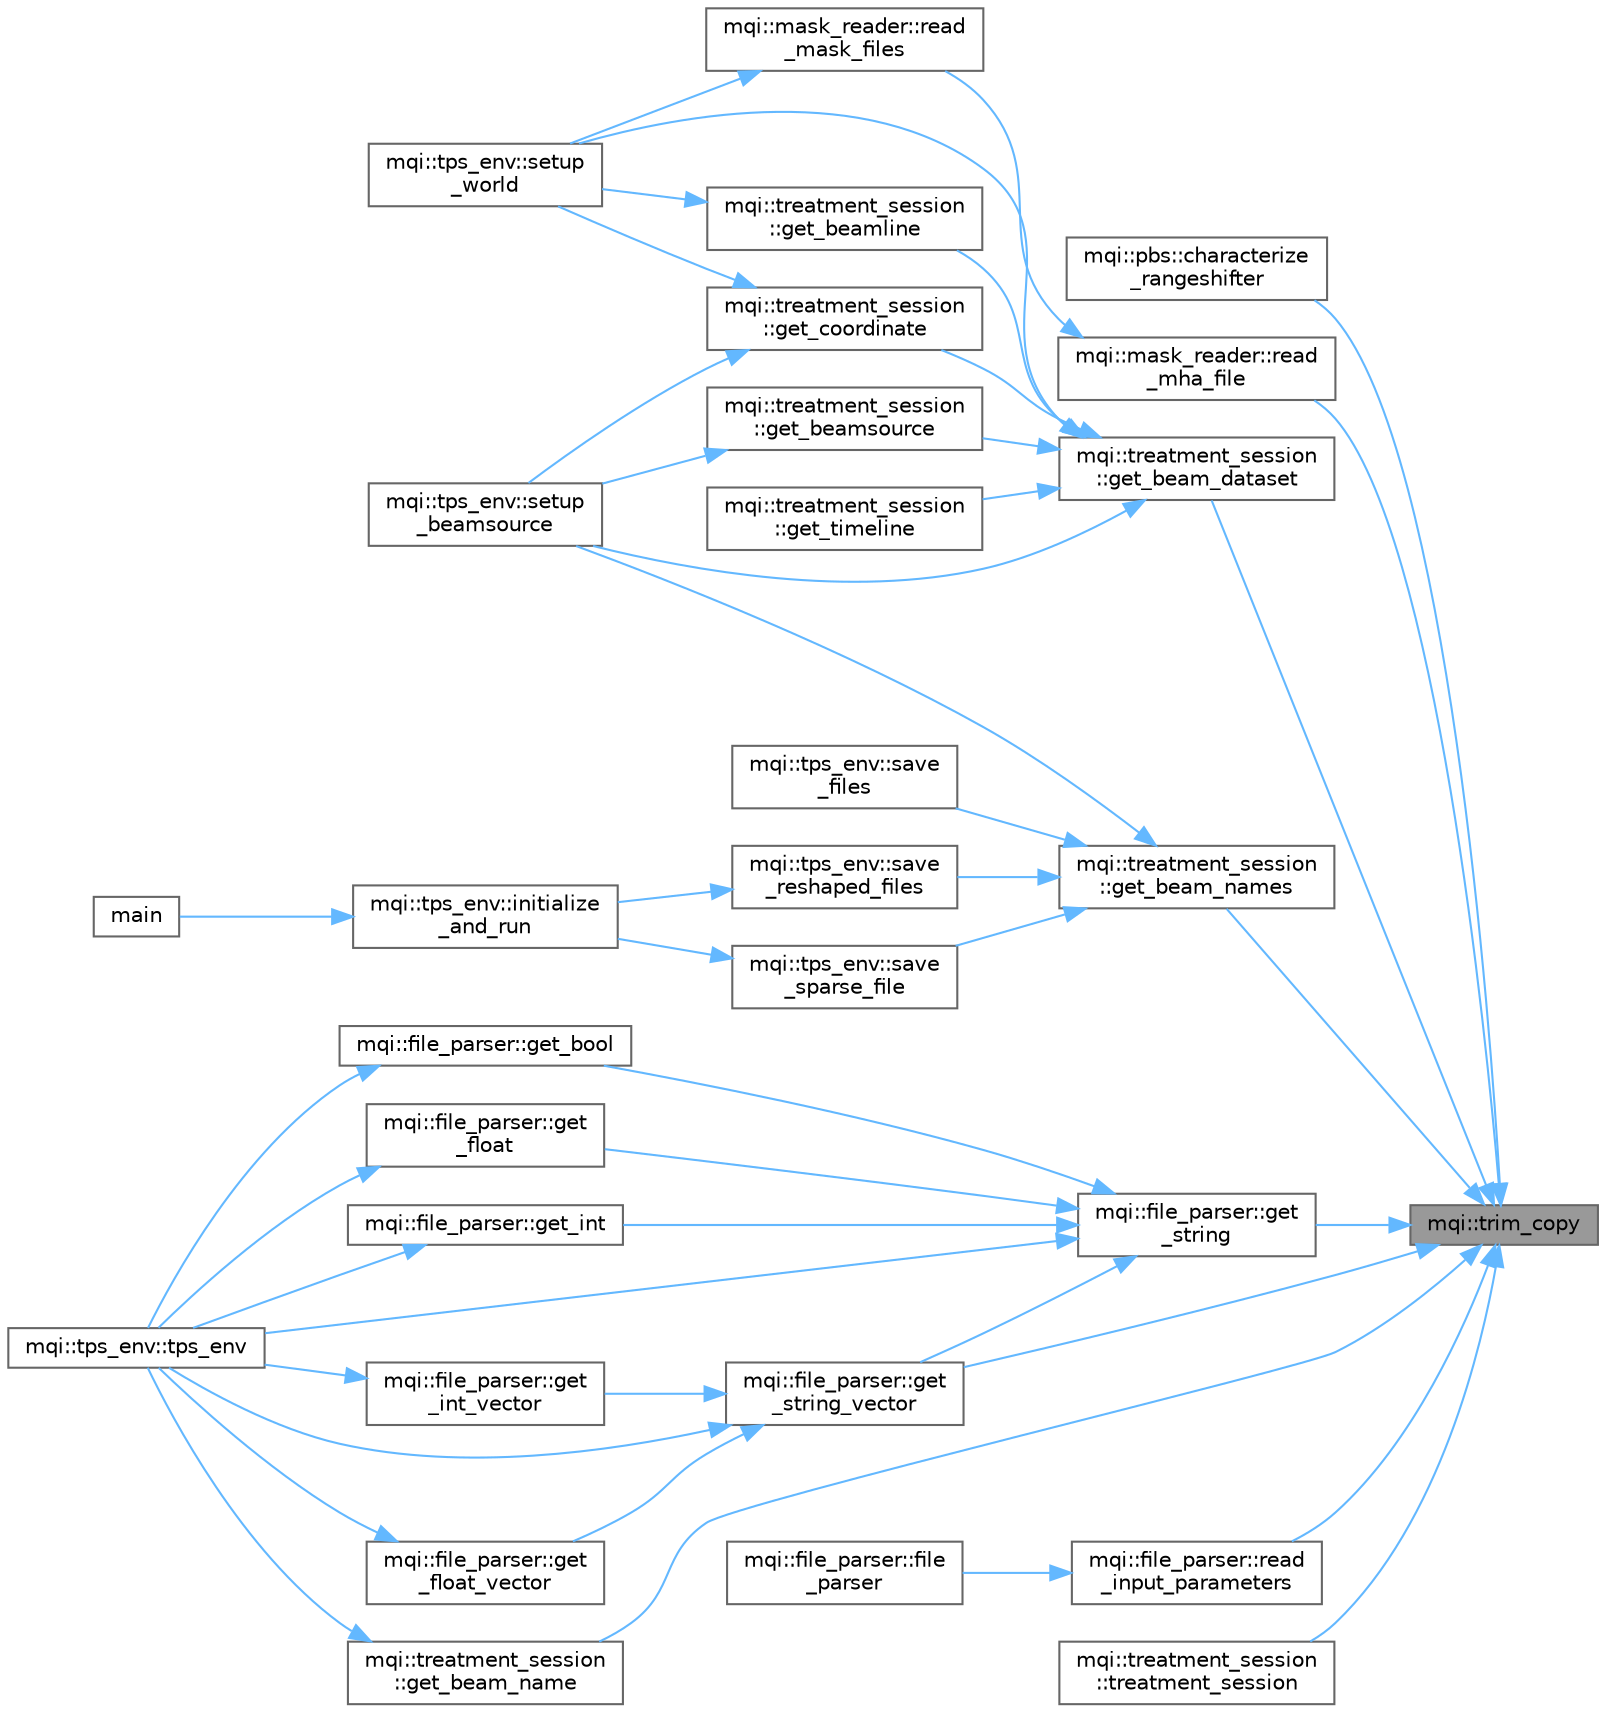 digraph "mqi::trim_copy"
{
 // LATEX_PDF_SIZE
  bgcolor="transparent";
  edge [fontname=Helvetica,fontsize=10,labelfontname=Helvetica,labelfontsize=10];
  node [fontname=Helvetica,fontsize=10,shape=box,height=0.2,width=0.4];
  rankdir="RL";
  Node1 [id="Node000001",label="mqi::trim_copy",height=0.2,width=0.4,color="gray40", fillcolor="grey60", style="filled", fontcolor="black",tooltip="Removes leading and trailing whitespace from a string."];
  Node1 -> Node2 [id="edge1_Node000001_Node000002",dir="back",color="steelblue1",style="solid",tooltip=" "];
  Node2 [id="Node000002",label="mqi::pbs::characterize\l_rangeshifter",height=0.2,width=0.4,color="grey40", fillcolor="white", style="filled",URL="$classmqi_1_1pbs.html#aa9c9d54975855ff6165721920e69a2f7",tooltip="Characterizes a range shifter based on DICOM data and machine geometry."];
  Node1 -> Node3 [id="edge2_Node000001_Node000003",dir="back",color="steelblue1",style="solid",tooltip=" "];
  Node3 [id="Node000003",label="mqi::treatment_session\l::get_beam_dataset",height=0.2,width=0.4,color="grey40", fillcolor="white", style="filled",URL="$classmqi_1_1treatment__session.html#a2a3b3abb857ef6671d488e5821ba8f91",tooltip="Retrieves the DICOM dataset for a beam given its name."];
  Node3 -> Node4 [id="edge3_Node000003_Node000004",dir="back",color="steelblue1",style="solid",tooltip=" "];
  Node4 [id="Node000004",label="mqi::treatment_session\l::get_beamline",height=0.2,width=0.4,color="grey40", fillcolor="white", style="filled",URL="$classmqi_1_1treatment__session.html#a901fd1a39674807e5a29421c94b64c3d",tooltip="Gets the beamline object for a specific beam."];
  Node4 -> Node5 [id="edge4_Node000004_Node000005",dir="back",color="steelblue1",style="solid",tooltip=" "];
  Node5 [id="Node000005",label="mqi::tps_env::setup\l_world",height=0.2,width=0.4,color="grey40", fillcolor="white", style="filled",URL="$classmqi_1_1tps__env.html#ad69ee252b1752210a67af91b124c0020",tooltip="Sets up the world geometry, including the patient geometry from CT data and beamline components."];
  Node3 -> Node6 [id="edge5_Node000003_Node000006",dir="back",color="steelblue1",style="solid",tooltip=" "];
  Node6 [id="Node000006",label="mqi::treatment_session\l::get_beamsource",height=0.2,width=0.4,color="grey40", fillcolor="white", style="filled",URL="$classmqi_1_1treatment__session.html#a6c810d02e0867886b8a1e46f7f8a33f4",tooltip="Gets the beam source object for a specific beam."];
  Node6 -> Node7 [id="edge6_Node000006_Node000007",dir="back",color="steelblue1",style="solid",tooltip=" "];
  Node7 [id="Node000007",label="mqi::tps_env::setup\l_beamsource",height=0.2,width=0.4,color="grey40", fillcolor="white", style="filled",URL="$classmqi_1_1tps__env.html#a800faab5c9831316564b5a20e19b0a72",tooltip="Sets up the particle beam source based on the treatment plan and log files."];
  Node3 -> Node8 [id="edge7_Node000003_Node000008",dir="back",color="steelblue1",style="solid",tooltip=" "];
  Node8 [id="Node000008",label="mqi::treatment_session\l::get_coordinate",height=0.2,width=0.4,color="grey40", fillcolor="white", style="filled",URL="$classmqi_1_1treatment__session.html#aa60104ac826f8d913b996bd9ec2690f8",tooltip="Gets the coordinate transformation object for a specific beam."];
  Node8 -> Node7 [id="edge8_Node000008_Node000007",dir="back",color="steelblue1",style="solid",tooltip=" "];
  Node8 -> Node5 [id="edge9_Node000008_Node000005",dir="back",color="steelblue1",style="solid",tooltip=" "];
  Node3 -> Node9 [id="edge10_Node000003_Node000009",dir="back",color="steelblue1",style="solid",tooltip=" "];
  Node9 [id="Node000009",label="mqi::treatment_session\l::get_timeline",height=0.2,width=0.4,color="grey40", fillcolor="white", style="filled",URL="$classmqi_1_1treatment__session.html#afba09f9861f7f11194b0b85a1e56a542",tooltip="Gets the timeline object for a specific beam."];
  Node3 -> Node7 [id="edge11_Node000003_Node000007",dir="back",color="steelblue1",style="solid",tooltip=" "];
  Node3 -> Node5 [id="edge12_Node000003_Node000005",dir="back",color="steelblue1",style="solid",tooltip=" "];
  Node1 -> Node10 [id="edge13_Node000001_Node000010",dir="back",color="steelblue1",style="solid",tooltip=" "];
  Node10 [id="Node000010",label="mqi::treatment_session\l::get_beam_name",height=0.2,width=0.4,color="grey40", fillcolor="white", style="filled",URL="$classmqi_1_1treatment__session.html#ad2dc422ddcde2d8264390d0571ba832b",tooltip="Retrieves the name of a beam given its number."];
  Node10 -> Node11 [id="edge14_Node000010_Node000011",dir="back",color="steelblue1",style="solid",tooltip=" "];
  Node11 [id="Node000011",label="mqi::tps_env::tps_env",height=0.2,width=0.4,color="grey40", fillcolor="white", style="filled",URL="$classmqi_1_1tps__env.html#a172c3492bce5f87e64dc91eae007029a",tooltip="Constructs a new tps_env object."];
  Node1 -> Node12 [id="edge15_Node000001_Node000012",dir="back",color="steelblue1",style="solid",tooltip=" "];
  Node12 [id="Node000012",label="mqi::treatment_session\l::get_beam_names",height=0.2,width=0.4,color="grey40", fillcolor="white", style="filled",URL="$classmqi_1_1treatment__session.html#ab34ece772cc061bfa0416479129787ab",tooltip="Retrieves a list of all beam names from the treatment plan."];
  Node12 -> Node13 [id="edge16_Node000012_Node000013",dir="back",color="steelblue1",style="solid",tooltip=" "];
  Node13 [id="Node000013",label="mqi::tps_env::save\l_files",height=0.2,width=0.4,color="grey40", fillcolor="white", style="filled",URL="$classmqi_1_1tps__env.html#a007cd1c0f74ea41ea67ec6f3d32fd868",tooltip="Saves the simulation results to binary files."];
  Node12 -> Node14 [id="edge17_Node000012_Node000014",dir="back",color="steelblue1",style="solid",tooltip=" "];
  Node14 [id="Node000014",label="mqi::tps_env::save\l_reshaped_files",height=0.2,width=0.4,color="grey40", fillcolor="white", style="filled",URL="$classmqi_1_1tps__env.html#a6c46039ec5f8ad11f01812443d60e050",tooltip="Saves the reshaped simulation results to files in various formats (mhd, mha, raw)."];
  Node14 -> Node15 [id="edge18_Node000014_Node000015",dir="back",color="steelblue1",style="solid",tooltip=" "];
  Node15 [id="Node000015",label="mqi::tps_env::initialize\l_and_run",height=0.2,width=0.4,color="grey40", fillcolor="white", style="filled",URL="$classmqi_1_1tps__env.html#ab99846553d1f27bb6b0f7b8ad10aaaaf",tooltip="Initializes and runs the simulation for all specified beams."];
  Node15 -> Node16 [id="edge19_Node000015_Node000016",dir="back",color="steelblue1",style="solid",tooltip=" "];
  Node16 [id="Node000016",label="main",height=0.2,width=0.4,color="grey40", fillcolor="white", style="filled",URL="$tps__env_8cpp.html#a0ddf1224851353fc92bfbff6f499fa97",tooltip="The main function for the TPS environment executable."];
  Node12 -> Node17 [id="edge20_Node000012_Node000017",dir="back",color="steelblue1",style="solid",tooltip=" "];
  Node17 [id="Node000017",label="mqi::tps_env::save\l_sparse_file",height=0.2,width=0.4,color="grey40", fillcolor="white", style="filled",URL="$classmqi_1_1tps__env.html#a8704f4b05c3694c287abfba698d12663",tooltip="Saves the simulation results in a sparse format (npz)."];
  Node17 -> Node15 [id="edge21_Node000017_Node000015",dir="back",color="steelblue1",style="solid",tooltip=" "];
  Node12 -> Node7 [id="edge22_Node000012_Node000007",dir="back",color="steelblue1",style="solid",tooltip=" "];
  Node1 -> Node18 [id="edge23_Node000001_Node000018",dir="back",color="steelblue1",style="solid",tooltip=" "];
  Node18 [id="Node000018",label="mqi::file_parser::get\l_string",height=0.2,width=0.4,color="grey40", fillcolor="white", style="filled",URL="$classmqi_1_1file__parser.html#ab0657016c2d8aea0fb323575542b5516",tooltip="Gets a string value for a given configuration option (key)."];
  Node18 -> Node19 [id="edge24_Node000018_Node000019",dir="back",color="steelblue1",style="solid",tooltip=" "];
  Node19 [id="Node000019",label="mqi::file_parser::get_bool",height=0.2,width=0.4,color="grey40", fillcolor="white", style="filled",URL="$classmqi_1_1file__parser.html#a134f7f1c8c8e7aaf72609a7b2b173e7d",tooltip="Gets a boolean value for a given option key."];
  Node19 -> Node11 [id="edge25_Node000019_Node000011",dir="back",color="steelblue1",style="solid",tooltip=" "];
  Node18 -> Node20 [id="edge26_Node000018_Node000020",dir="back",color="steelblue1",style="solid",tooltip=" "];
  Node20 [id="Node000020",label="mqi::file_parser::get\l_float",height=0.2,width=0.4,color="grey40", fillcolor="white", style="filled",URL="$classmqi_1_1file__parser.html#ac1bdf2a9bbbffa187aa5f5ec00b4f95c",tooltip="Gets a float value for a given option key."];
  Node20 -> Node11 [id="edge27_Node000020_Node000011",dir="back",color="steelblue1",style="solid",tooltip=" "];
  Node18 -> Node21 [id="edge28_Node000018_Node000021",dir="back",color="steelblue1",style="solid",tooltip=" "];
  Node21 [id="Node000021",label="mqi::file_parser::get_int",height=0.2,width=0.4,color="grey40", fillcolor="white", style="filled",URL="$classmqi_1_1file__parser.html#a7118fd98bf8610b8d06f110f8e744824",tooltip="Gets an integer value for a given option key."];
  Node21 -> Node11 [id="edge29_Node000021_Node000011",dir="back",color="steelblue1",style="solid",tooltip=" "];
  Node18 -> Node22 [id="edge30_Node000018_Node000022",dir="back",color="steelblue1",style="solid",tooltip=" "];
  Node22 [id="Node000022",label="mqi::file_parser::get\l_string_vector",height=0.2,width=0.4,color="grey40", fillcolor="white", style="filled",URL="$classmqi_1_1file__parser.html#a451e41063332b20d9860e96b8da63ed2",tooltip="Gets a vector of strings for a given option key, where values are separated by a delimiter."];
  Node22 -> Node23 [id="edge31_Node000022_Node000023",dir="back",color="steelblue1",style="solid",tooltip=" "];
  Node23 [id="Node000023",label="mqi::file_parser::get\l_float_vector",height=0.2,width=0.4,color="grey40", fillcolor="white", style="filled",URL="$classmqi_1_1file__parser.html#ada8e0c36ddadee64a5df79823a15e4ce",tooltip="Gets a vector of floats for a given option key."];
  Node23 -> Node11 [id="edge32_Node000023_Node000011",dir="back",color="steelblue1",style="solid",tooltip=" "];
  Node22 -> Node24 [id="edge33_Node000022_Node000024",dir="back",color="steelblue1",style="solid",tooltip=" "];
  Node24 [id="Node000024",label="mqi::file_parser::get\l_int_vector",height=0.2,width=0.4,color="grey40", fillcolor="white", style="filled",URL="$classmqi_1_1file__parser.html#a88ae62743f4db2d5ca7daf8ad20ab7d8",tooltip="Gets a vector of integers for a given option key."];
  Node24 -> Node11 [id="edge34_Node000024_Node000011",dir="back",color="steelblue1",style="solid",tooltip=" "];
  Node22 -> Node11 [id="edge35_Node000022_Node000011",dir="back",color="steelblue1",style="solid",tooltip=" "];
  Node18 -> Node11 [id="edge36_Node000018_Node000011",dir="back",color="steelblue1",style="solid",tooltip=" "];
  Node1 -> Node22 [id="edge37_Node000001_Node000022",dir="back",color="steelblue1",style="solid",tooltip=" "];
  Node1 -> Node25 [id="edge38_Node000001_Node000025",dir="back",color="steelblue1",style="solid",tooltip=" "];
  Node25 [id="Node000025",label="mqi::file_parser::read\l_input_parameters",height=0.2,width=0.4,color="grey40", fillcolor="white", style="filled",URL="$classmqi_1_1file__parser.html#a96c6022cac436c5804d7ddd56d7b5ab1",tooltip="Reads all lines from the input configuration file, skipping comments and empty lines."];
  Node25 -> Node26 [id="edge39_Node000025_Node000026",dir="back",color="steelblue1",style="solid",tooltip=" "];
  Node26 [id="Node000026",label="mqi::file_parser::file\l_parser",height=0.2,width=0.4,color="grey40", fillcolor="white", style="filled",URL="$classmqi_1_1file__parser.html#adef564c16439683a6c3808a5c35f838f",tooltip="Constructs a file_parser object."];
  Node1 -> Node27 [id="edge40_Node000001_Node000027",dir="back",color="steelblue1",style="solid",tooltip=" "];
  Node27 [id="Node000027",label="mqi::mask_reader::read\l_mha_file",height=0.2,width=0.4,color="grey40", fillcolor="white", style="filled",URL="$classmqi_1_1mask__reader.html#a89acdf14810668dea07ad5cfa24ae5d2",tooltip="Reads a single mask file in the MetaImage (.mha) format."];
  Node27 -> Node28 [id="edge41_Node000027_Node000028",dir="back",color="steelblue1",style="solid",tooltip=" "];
  Node28 [id="Node000028",label="mqi::mask_reader::read\l_mask_files",height=0.2,width=0.4,color="grey40", fillcolor="white", style="filled",URL="$classmqi_1_1mask__reader.html#abdfe7df76b188952593162e1caea9933",tooltip="Reads and combines multiple mask files into a single mask."];
  Node28 -> Node5 [id="edge42_Node000028_Node000005",dir="back",color="steelblue1",style="solid",tooltip=" "];
  Node1 -> Node29 [id="edge43_Node000001_Node000029",dir="back",color="steelblue1",style="solid",tooltip=" "];
  Node29 [id="Node000029",label="mqi::treatment_session\l::treatment_session",height=0.2,width=0.4,color="grey40", fillcolor="white", style="filled",URL="$classmqi_1_1treatment__session.html#ada9ab77d154e29f513dbba769ca83cbe",tooltip="Constructs a treatment session from a DICOM file."];
}
